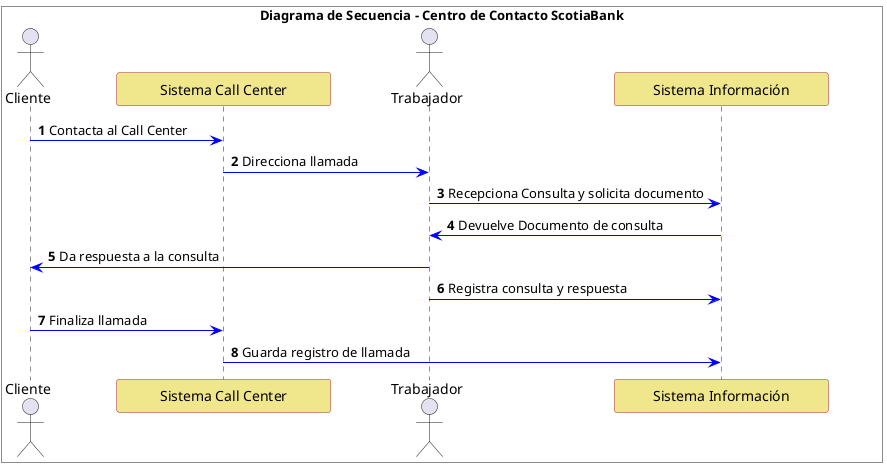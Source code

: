 @startuml
autonumber
skinparam MinClassWidth 200
skinparam ParticipantPadding 50
skinparam sequence {
    ParticipantBorderColor brown
    ParticipantBackgroundColor khaki
}
box "Diagrama de Secuencia - Centro de Contacto ScotiaBank" #White
actor "Cliente"
participant "Sistema Call Center"
actor "Trabajador"
participant "Sistema Información"

"Cliente" [#0000FF]-> "Sistema Call Center" : Contacta al Call Center
"Sistema Call Center" [#0000FF]-> "Trabajador" : Direcciona llamada
"Trabajador" [#0000FF]-> "Sistema Información" : Recepciona Consulta y solicita documento
"Sistema Información" [#0000FF]-> "Trabajador": Devuelve Documento de consulta
"Trabajador" [#0000FF]-> "Cliente": Da respuesta a la consulta
"Trabajador" [#0000FF]-> "Sistema Información": Registra consulta y respuesta
"Cliente" [#0000FF]-> "Sistema Call Center": Finaliza llamada
"Sistema Call Center" [#0000FF]-> "Sistema Información": Guarda registro de llamada
end box

@endum
@enduml